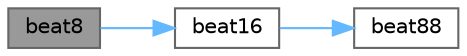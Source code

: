 digraph "beat8"
{
 // LATEX_PDF_SIZE
  bgcolor="transparent";
  edge [fontname=Helvetica,fontsize=10,labelfontname=Helvetica,labelfontsize=10];
  node [fontname=Helvetica,fontsize=10,shape=box,height=0.2,width=0.4];
  rankdir="LR";
  Node1 [id="Node000001",label="beat8",height=0.2,width=0.4,color="gray40", fillcolor="grey60", style="filled", fontcolor="black",tooltip="Generates an 8-bit \"sawtooth\" wave at a given BPM."];
  Node1 -> Node2 [id="edge1_Node000001_Node000002",color="steelblue1",style="solid",tooltip=" "];
  Node2 [id="Node000002",label="beat16",height=0.2,width=0.4,color="grey40", fillcolor="white", style="filled",URL="$d6/d6c/group___beat_generators_gade6acbf6fd3c9d346148bccfcafb2fe2.html#gade6acbf6fd3c9d346148bccfcafb2fe2",tooltip="Generates a 16-bit \"sawtooth\" wave at a given BPM."];
  Node2 -> Node3 [id="edge2_Node000002_Node000003",color="steelblue1",style="solid",tooltip=" "];
  Node3 [id="Node000003",label="beat88",height=0.2,width=0.4,color="grey40", fillcolor="white", style="filled",URL="$d6/d6c/group___beat_generators_ga1b48fc520db5f40910caf79974992395.html#ga1b48fc520db5f40910caf79974992395",tooltip="Generates a 16-bit \"sawtooth\" wave at a given BPM, with BPM specified in Q8.8 fixed-point format."];
}
